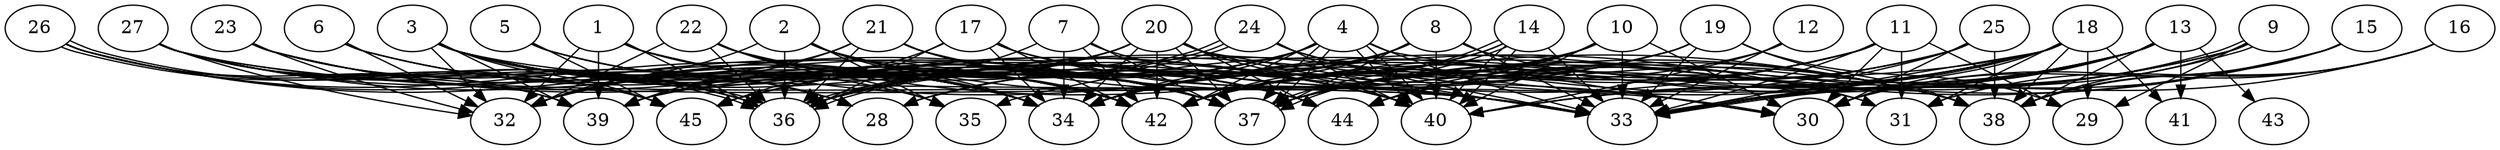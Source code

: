 // DAG (tier=3-complex, mode=data, n=45, ccr=0.500, fat=0.847, density=0.747, regular=0.356, jump=0.243, mindata=4194304, maxdata=33554432)
// DAG automatically generated by daggen at Sun Aug 24 16:33:35 2025
// /home/ermia/Project/Environments/daggen/bin/daggen --dot --ccr 0.500 --fat 0.847 --regular 0.356 --density 0.747 --jump 0.243 --mindata 4194304 --maxdata 33554432 -n 45 
digraph G {
  1 [size="17061580831380628", alpha="0.02", expect_size="8530790415690314"]
  1 -> 31 [size ="1753502304960512"]
  1 -> 32 [size ="1753502304960512"]
  1 -> 34 [size ="1753502304960512"]
  1 -> 36 [size ="1753502304960512"]
  1 -> 37 [size ="1753502304960512"]
  1 -> 39 [size ="1753502304960512"]
  1 -> 42 [size ="1753502304960512"]
  1 -> 44 [size ="1753502304960512"]
  2 [size="17657888817900062", alpha="0.16", expect_size="8828944408950031"]
  2 -> 32 [size ="418118421708800"]
  2 -> 33 [size ="418118421708800"]
  2 -> 34 [size ="418118421708800"]
  2 -> 35 [size ="418118421708800"]
  2 -> 36 [size ="418118421708800"]
  2 -> 37 [size ="418118421708800"]
  2 -> 40 [size ="418118421708800"]
  2 -> 42 [size ="418118421708800"]
  3 [size="13247605061360728064", alpha="0.06", expect_size="6623802530680364032"]
  3 -> 28 [size ="4326375083212800"]
  3 -> 32 [size ="4326375083212800"]
  3 -> 33 [size ="4326375083212800"]
  3 -> 34 [size ="4326375083212800"]
  3 -> 35 [size ="4326375083212800"]
  3 -> 36 [size ="4326375083212800"]
  3 -> 37 [size ="4326375083212800"]
  3 -> 39 [size ="4326375083212800"]
  3 -> 40 [size ="4326375083212800"]
  3 -> 42 [size ="4326375083212800"]
  3 -> 44 [size ="4326375083212800"]
  3 -> 45 [size ="4326375083212800"]
  4 [size="3020936896310622", alpha="0.11", expect_size="1510468448155311"]
  4 -> 28 [size ="278410525933568"]
  4 -> 30 [size ="278410525933568"]
  4 -> 33 [size ="278410525933568"]
  4 -> 34 [size ="278410525933568"]
  4 -> 36 [size ="278410525933568"]
  4 -> 37 [size ="278410525933568"]
  4 -> 37 [size ="278410525933568"]
  4 -> 40 [size ="278410525933568"]
  4 -> 40 [size ="278410525933568"]
  4 -> 42 [size ="278410525933568"]
  4 -> 45 [size ="278410525933568"]
  5 [size="200264093929155584", alpha="0.07", expect_size="100132046964577792"]
  5 -> 34 [size ="5126097154867200"]
  5 -> 37 [size ="5126097154867200"]
  5 -> 42 [size ="5126097154867200"]
  5 -> 45 [size ="5126097154867200"]
  6 [size="4698763005591371776", alpha="0.00", expect_size="2349381502795685888"]
  6 -> 32 [size ="2713984541130752"]
  6 -> 34 [size ="2713984541130752"]
  6 -> 37 [size ="2713984541130752"]
  6 -> 42 [size ="2713984541130752"]
  7 [size="80827196283472880", alpha="0.02", expect_size="40413598141736440"]
  7 -> 33 [size ="5901130118725632"]
  7 -> 34 [size ="5901130118725632"]
  7 -> 36 [size ="5901130118725632"]
  7 -> 37 [size ="5901130118725632"]
  7 -> 42 [size ="5901130118725632"]
  8 [size="5207780262415832064", alpha="0.00", expect_size="2603890131207916032"]
  8 -> 28 [size ="4328661448654848"]
  8 -> 31 [size ="4328661448654848"]
  8 -> 33 [size ="4328661448654848"]
  8 -> 34 [size ="4328661448654848"]
  8 -> 37 [size ="4328661448654848"]
  8 -> 40 [size ="4328661448654848"]
  8 -> 42 [size ="4328661448654848"]
  9 [size="1120908592125071360", alpha="0.09", expect_size="560454296062535680"]
  9 -> 29 [size ="1522262582755328"]
  9 -> 33 [size ="1522262582755328"]
  9 -> 33 [size ="1522262582755328"]
  9 -> 37 [size ="1522262582755328"]
  9 -> 38 [size ="1522262582755328"]
  9 -> 42 [size ="1522262582755328"]
  9 -> 44 [size ="1522262582755328"]
  10 [size="17749711697098232037376", alpha="0.08", expect_size="8874855848549116018688"]
  10 -> 30 [size ="5443574728491008"]
  10 -> 32 [size ="5443574728491008"]
  10 -> 33 [size ="5443574728491008"]
  10 -> 34 [size ="5443574728491008"]
  10 -> 37 [size ="5443574728491008"]
  10 -> 40 [size ="5443574728491008"]
  10 -> 44 [size ="5443574728491008"]
  11 [size="5667232322495965036544", alpha="0.10", expect_size="2833616161247982518272"]
  11 -> 29 [size ="2542947132243968"]
  11 -> 30 [size ="2542947132243968"]
  11 -> 31 [size ="2542947132243968"]
  11 -> 33 [size ="2542947132243968"]
  11 -> 34 [size ="2542947132243968"]
  11 -> 37 [size ="2542947132243968"]
  11 -> 42 [size ="2542947132243968"]
  11 -> 45 [size ="2542947132243968"]
  12 [size="4398863926738650112", alpha="0.06", expect_size="2199431963369325056"]
  12 -> 33 [size ="3376279193649152"]
  12 -> 40 [size ="3376279193649152"]
  12 -> 42 [size ="3376279193649152"]
  13 [size="141330289193680912", alpha="0.08", expect_size="70665144596840456"]
  13 -> 33 [size ="7367651458285568"]
  13 -> 34 [size ="7367651458285568"]
  13 -> 35 [size ="7367651458285568"]
  13 -> 37 [size ="7367651458285568"]
  13 -> 38 [size ="7367651458285568"]
  13 -> 40 [size ="7367651458285568"]
  13 -> 41 [size ="7367651458285568"]
  13 -> 43 [size ="7367651458285568"]
  13 -> 44 [size ="7367651458285568"]
  14 [size="194082018890926400", alpha="0.10", expect_size="97041009445463200"]
  14 -> 33 [size ="4867740787539968"]
  14 -> 34 [size ="4867740787539968"]
  14 -> 37 [size ="4867740787539968"]
  14 -> 37 [size ="4867740787539968"]
  14 -> 40 [size ="4867740787539968"]
  14 -> 40 [size ="4867740787539968"]
  14 -> 42 [size ="4867740787539968"]
  15 [size="64850346382377592", alpha="0.06", expect_size="32425173191188796"]
  15 -> 30 [size ="4565826220851200"]
  15 -> 33 [size ="4565826220851200"]
  15 -> 34 [size ="4565826220851200"]
  15 -> 38 [size ="4565826220851200"]
  15 -> 40 [size ="4565826220851200"]
  16 [size="4203888387111721631744", alpha="0.15", expect_size="2101944193555860815872"]
  16 -> 30 [size ="2083806739693568"]
  16 -> 31 [size ="2083806739693568"]
  16 -> 33 [size ="2083806739693568"]
  16 -> 38 [size ="2083806739693568"]
  17 [size="9932104048916774", alpha="0.16", expect_size="4966052024458387"]
  17 -> 33 [size ="314806640836608"]
  17 -> 34 [size ="314806640836608"]
  17 -> 36 [size ="314806640836608"]
  17 -> 38 [size ="314806640836608"]
  17 -> 42 [size ="314806640836608"]
  17 -> 45 [size ="314806640836608"]
  18 [size="234632769854414944", alpha="0.07", expect_size="117316384927207472"]
  18 -> 28 [size ="7652266131587072"]
  18 -> 29 [size ="7652266131587072"]
  18 -> 30 [size ="7652266131587072"]
  18 -> 31 [size ="7652266131587072"]
  18 -> 33 [size ="7652266131587072"]
  18 -> 34 [size ="7652266131587072"]
  18 -> 36 [size ="7652266131587072"]
  18 -> 38 [size ="7652266131587072"]
  18 -> 39 [size ="7652266131587072"]
  18 -> 40 [size ="7652266131587072"]
  18 -> 41 [size ="7652266131587072"]
  18 -> 42 [size ="7652266131587072"]
  19 [size="29589415758017855488000", alpha="0.09", expect_size="14794707879008927744000"]
  19 -> 29 [size ="7653279609651200"]
  19 -> 33 [size ="7653279609651200"]
  19 -> 36 [size ="7653279609651200"]
  19 -> 38 [size ="7653279609651200"]
  19 -> 42 [size ="7653279609651200"]
  19 -> 45 [size ="7653279609651200"]
  20 [size="1696454032240465149952", alpha="0.03", expect_size="848227016120232574976"]
  20 -> 32 [size ="1137936561078272"]
  20 -> 33 [size ="1137936561078272"]
  20 -> 34 [size ="1137936561078272"]
  20 -> 36 [size ="1137936561078272"]
  20 -> 37 [size ="1137936561078272"]
  20 -> 38 [size ="1137936561078272"]
  20 -> 39 [size ="1137936561078272"]
  20 -> 40 [size ="1137936561078272"]
  20 -> 42 [size ="1137936561078272"]
  20 -> 44 [size ="1137936561078272"]
  21 [size="21091951121944872", alpha="0.18", expect_size="10545975560972436"]
  21 -> 32 [size ="771645241294848"]
  21 -> 36 [size ="771645241294848"]
  21 -> 37 [size ="771645241294848"]
  21 -> 38 [size ="771645241294848"]
  21 -> 39 [size ="771645241294848"]
  21 -> 40 [size ="771645241294848"]
  21 -> 44 [size ="771645241294848"]
  22 [size="454878617775555520", alpha="0.12", expect_size="227439308887777760"]
  22 -> 32 [size ="7707598522417152"]
  22 -> 34 [size ="7707598522417152"]
  22 -> 35 [size ="7707598522417152"]
  22 -> 36 [size ="7707598522417152"]
  22 -> 38 [size ="7707598522417152"]
  22 -> 40 [size ="7707598522417152"]
  22 -> 42 [size ="7707598522417152"]
  23 [size="11230342159015800", alpha="0.09", expect_size="5615171079507900"]
  23 -> 28 [size ="186884764467200"]
  23 -> 32 [size ="186884764467200"]
  23 -> 34 [size ="186884764467200"]
  23 -> 36 [size ="186884764467200"]
  23 -> 40 [size ="186884764467200"]
  23 -> 44 [size ="186884764467200"]
  24 [size="7415516281189746688", alpha="0.19", expect_size="3707758140594873344"]
  24 -> 30 [size ="7028570668924928"]
  24 -> 33 [size ="7028570668924928"]
  24 -> 36 [size ="7028570668924928"]
  24 -> 36 [size ="7028570668924928"]
  24 -> 39 [size ="7028570668924928"]
  24 -> 40 [size ="7028570668924928"]
  25 [size="5684874777453896704", alpha="0.11", expect_size="2842437388726948352"]
  25 -> 30 [size ="4414066411962368"]
  25 -> 33 [size ="4414066411962368"]
  25 -> 36 [size ="4414066411962368"]
  25 -> 37 [size ="4414066411962368"]
  25 -> 38 [size ="4414066411962368"]
  25 -> 44 [size ="4414066411962368"]
  26 [size="16103705078314526720", alpha="0.13", expect_size="8051852539157263360"]
  26 -> 34 [size ="5271440056123392"]
  26 -> 36 [size ="5271440056123392"]
  26 -> 36 [size ="5271440056123392"]
  26 -> 37 [size ="5271440056123392"]
  26 -> 39 [size ="5271440056123392"]
  26 -> 42 [size ="5271440056123392"]
  26 -> 45 [size ="5271440056123392"]
  27 [size="28104401739835143880704", alpha="0.03", expect_size="14052200869917571940352"]
  27 -> 28 [size ="7395023360360448"]
  27 -> 30 [size ="7395023360360448"]
  27 -> 32 [size ="7395023360360448"]
  27 -> 33 [size ="7395023360360448"]
  27 -> 34 [size ="7395023360360448"]
  27 -> 36 [size ="7395023360360448"]
  27 -> 37 [size ="7395023360360448"]
  27 -> 39 [size ="7395023360360448"]
  27 -> 45 [size ="7395023360360448"]
  28 [size="365731269066003264", alpha="0.00", expect_size="182865634533001632"]
  29 [size="44211998841868200", alpha="0.02", expect_size="22105999420934100"]
  30 [size="130822777518854400", alpha="0.15", expect_size="65411388759427200"]
  31 [size="1688920513251329792", alpha="0.02", expect_size="844460256625664896"]
  32 [size="24048758347685563465728", alpha="0.10", expect_size="12024379173842781732864"]
  33 [size="12015807448829007872", alpha="0.08", expect_size="6007903724414503936"]
  34 [size="17132009541337088000000", alpha="0.13", expect_size="8566004770668544000000"]
  35 [size="5952222914918926336", alpha="0.14", expect_size="2976111457459463168"]
  36 [size="117285938084757632", alpha="0.05", expect_size="58642969042378816"]
  37 [size="16958469012099026944", alpha="0.14", expect_size="8479234506049513472"]
  38 [size="75034196652589984", alpha="0.02", expect_size="37517098326294992"]
  39 [size="189561659032288032", alpha="0.10", expect_size="94780829516144016"]
  40 [size="3649696020790818", alpha="0.14", expect_size="1824848010395409"]
  41 [size="4470219577702730752", alpha="0.14", expect_size="2235109788851365376"]
  42 [size="4945139068995898", alpha="0.18", expect_size="2472569534497949"]
  43 [size="1291346171805716992", alpha="0.08", expect_size="645673085902858496"]
  44 [size="21184901937348848", alpha="0.03", expect_size="10592450968674424"]
  45 [size="465213288918727424", alpha="0.16", expect_size="232606644459363712"]
}